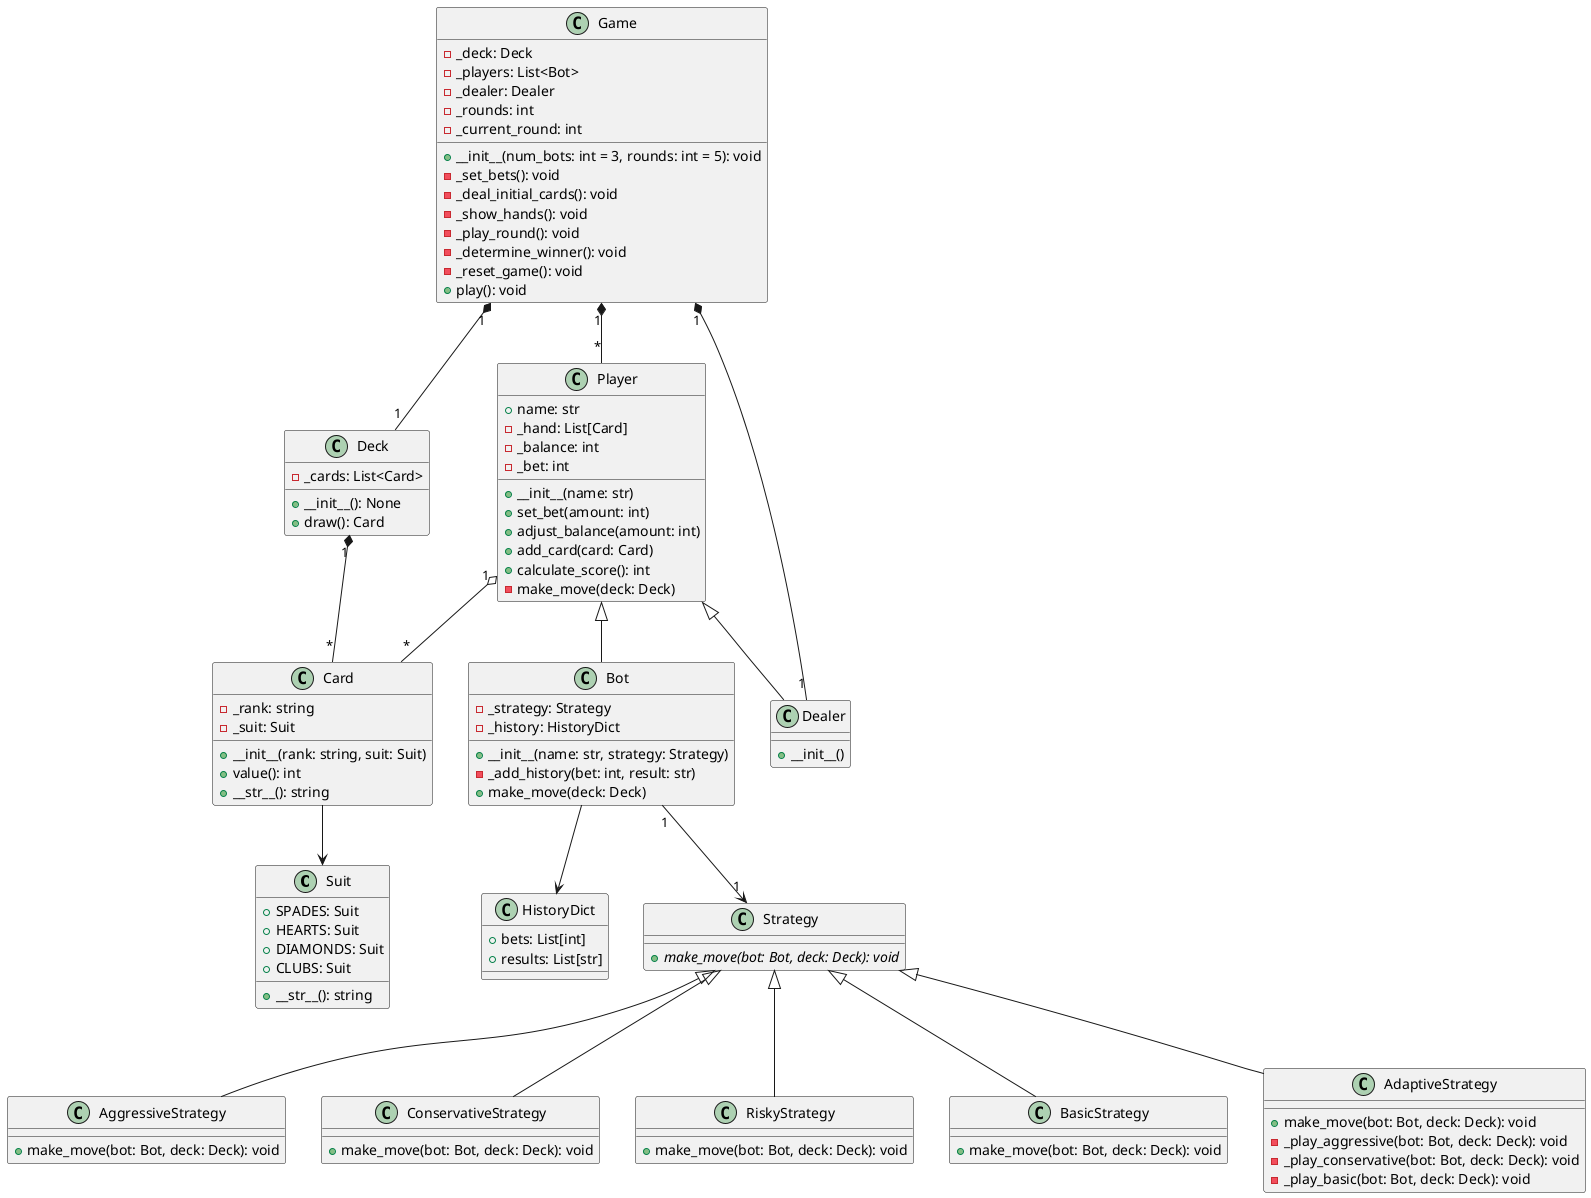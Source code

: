 @startuml

class Suit {
    +SPADES: Suit
    +HEARTS: Suit
    +DIAMONDS: Suit
    +CLUBS: Suit
    +__str__(): string
}

class Card {
    -_rank: string
    -_suit: Suit
    +__init__(rank: string, suit: Suit)
    +value(): int
    +__str__(): string
}

class Deck {
    -_cards: List<Card>
    +__init__(): None
    +draw(): Card
}

class Game {
    -_deck: Deck
    -_players: List<Bot>
    -_dealer: Dealer
    -_rounds: int
    -_current_round: int
    +__init__(num_bots: int = 3, rounds: int = 5): void
    -_set_bets(): void
    -_deal_initial_cards(): void
    -_show_hands(): void
    -_play_round(): void
    -_determine_winner(): void
    -_reset_game(): void
    +play(): void
}

class Player {
    + name: str
    - _hand: List[Card]
    - _balance: int
    - _bet: int
    + __init__(name: str)
    + set_bet(amount: int)
    + adjust_balance(amount: int)
    + add_card(card: Card)
    + calculate_score(): int
    - make_move(deck: Deck)
}

class HistoryDict {
    + bets: List[int]
    + results: List[str]
}

class Bot {
    - _strategy: Strategy
    - _history: HistoryDict
    + __init__(name: str, strategy: Strategy)
    - _add_history(bet: int, result: str)
    + make_move(deck: Deck)
}

class Dealer {
    + __init__()
}

class Strategy {
    {abstract} +make_move(bot: Bot, deck: Deck): void
}

class AggressiveStrategy {
    +make_move(bot: Bot, deck: Deck): void
}

class ConservativeStrategy {
    +make_move(bot: Bot, deck: Deck): void
}

class RiskyStrategy {
    +make_move(bot: Bot, deck: Deck): void
}

class BasicStrategy {
    +make_move(bot: Bot, deck: Deck): void
}

class AdaptiveStrategy {
    +make_move(bot: Bot, deck: Deck): void
    -_play_aggressive(bot: Bot, deck: Deck): void
    -_play_conservative(bot: Bot, deck: Deck): void
    -_play_basic(bot: Bot, deck: Deck): void
}




Card --> Suit
Deck "1" *-- "*" Card

Player "1" o-- "*" Card

Bot "1" --> "1" Strategy 
Bot -->  HistoryDict 

Game "1" *-- "1" Deck 
Game "1" *-- "*" Player 
Game "1" *-- "1" Dealer 

Player <|-- Dealer
Player <|-- Bot

Strategy <|-- AggressiveStrategy
Strategy <|-- ConservativeStrategy
Strategy <|-- RiskyStrategy
Strategy <|-- BasicStrategy
Strategy <|-- AdaptiveStrategy


@enduml
